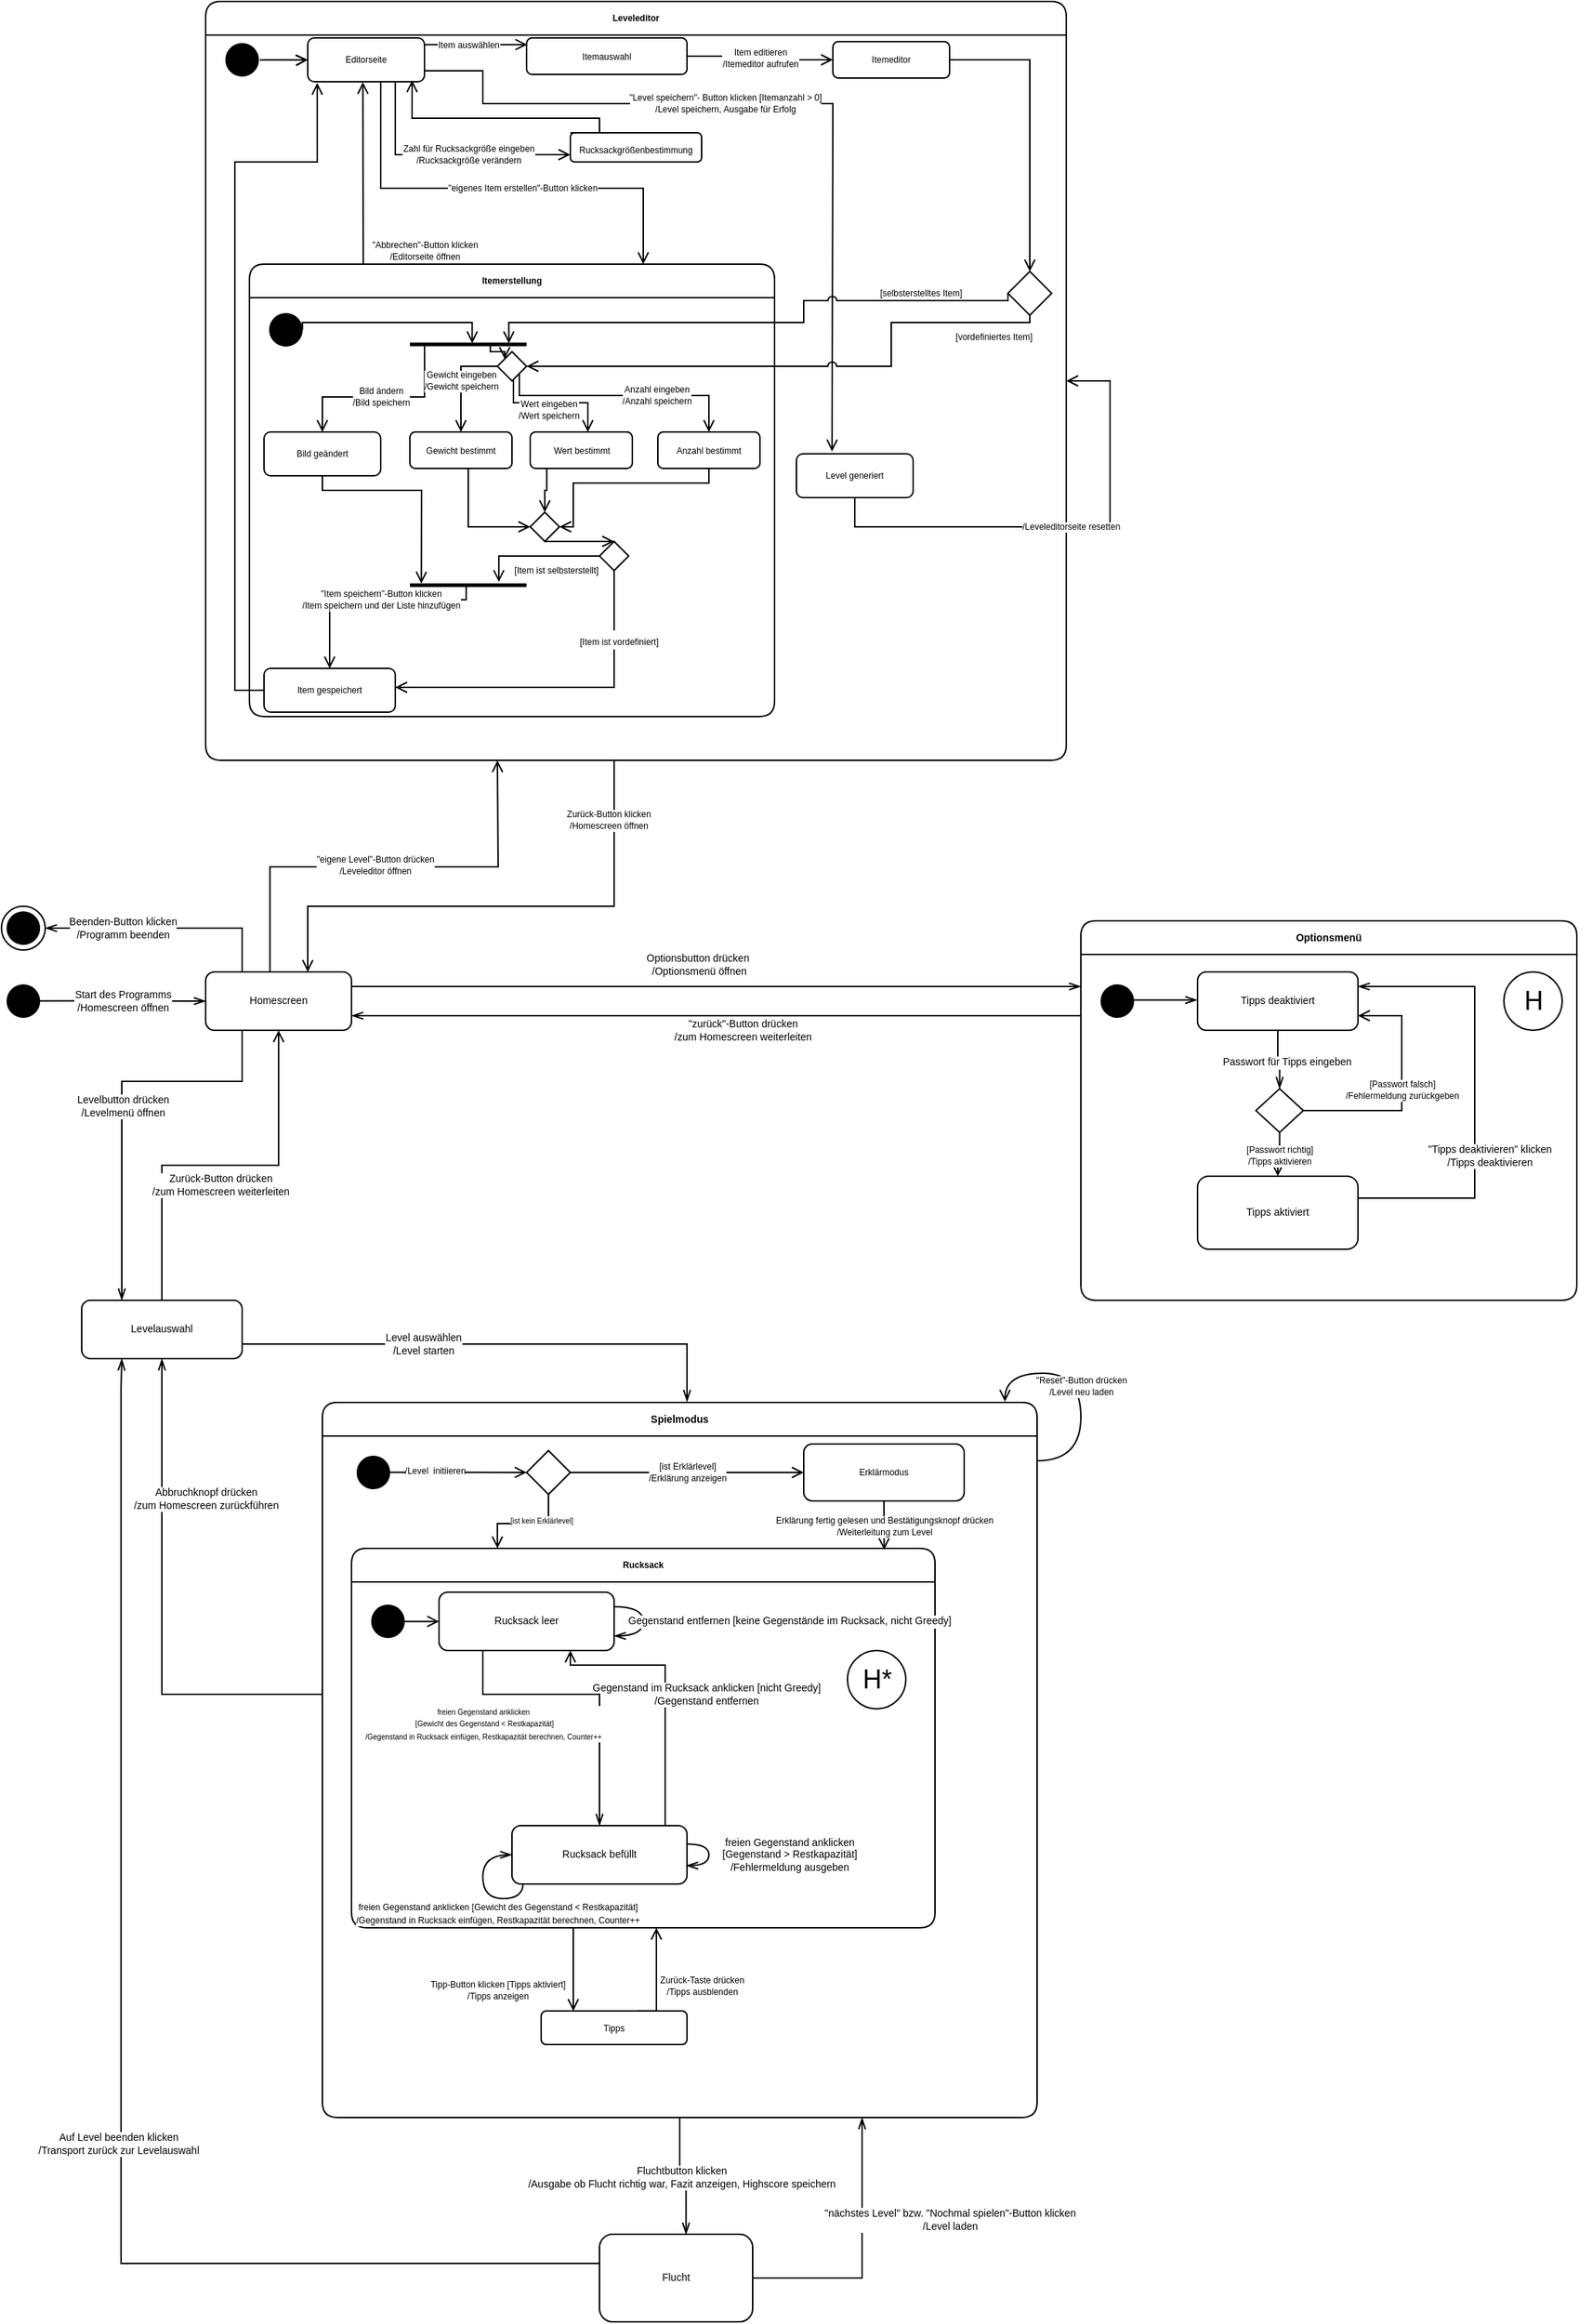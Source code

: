 <mxfile version="20.8.10" type="github">
  <diagram name="Page-1" id="58cdce13-f638-feb5-8d6f-7d28b1aa9fa0">
    <mxGraphModel dx="608" dy="2102" grid="1" gridSize="10" guides="1" tooltips="1" connect="1" arrows="1" fold="1" page="1" pageScale="1" pageWidth="1169" pageHeight="827" background="none" math="0" shadow="0">
      <root>
        <mxCell id="0" />
        <mxCell id="1" parent="0" />
        <mxCell id="Y8kZHkkbkPLD9dmNPPJZ-6" value="Start des Programms&lt;br style=&quot;font-size: 7px;&quot;&gt;/Homescreen öffnen" style="edgeStyle=orthogonalEdgeStyle;rounded=0;orthogonalLoop=1;jettySize=auto;html=1;endArrow=openThin;endFill=0;fontSize=7;exitX=0.869;exitY=0.494;exitDx=0;exitDy=0;exitPerimeter=0;" parent="1" source="Y8kZHkkbkPLD9dmNPPJZ-82" target="Y8kZHkkbkPLD9dmNPPJZ-8" edge="1">
          <mxGeometry relative="1" as="geometry">
            <mxPoint x="-10" y="-220" as="sourcePoint" />
            <mxPoint x="165.0" y="50" as="targetPoint" />
          </mxGeometry>
        </mxCell>
        <mxCell id="Y8kZHkkbkPLD9dmNPPJZ-15" value="Optionsbutton drücken&lt;br style=&quot;font-size: 7px;&quot;&gt;&amp;nbsp;/Optionsmenü öffnen" style="edgeStyle=orthogonalEdgeStyle;rounded=0;orthogonalLoop=1;jettySize=auto;html=1;endArrow=openThin;endFill=0;fontSize=7;exitX=1;exitY=0.25;exitDx=0;exitDy=0;" parent="1" source="Y8kZHkkbkPLD9dmNPPJZ-8" edge="1">
          <mxGeometry x="-0.053" y="15" relative="1" as="geometry">
            <mxPoint x="760" y="-225" as="targetPoint" />
            <Array as="points">
              <mxPoint x="450" y="-225" />
            </Array>
            <mxPoint as="offset" />
          </mxGeometry>
        </mxCell>
        <mxCell id="Y8kZHkkbkPLD9dmNPPJZ-22" value="Levelbutton drücken&lt;br style=&quot;font-size: 7px;&quot;&gt;/Levelmenü öffnen" style="edgeStyle=orthogonalEdgeStyle;rounded=0;orthogonalLoop=1;jettySize=auto;html=1;endArrow=openThin;endFill=0;fontSize=7;entryX=0.25;entryY=0;entryDx=0;entryDy=0;exitX=0.25;exitY=1;exitDx=0;exitDy=0;" parent="1" source="Y8kZHkkbkPLD9dmNPPJZ-8" target="Y8kZHkkbkPLD9dmNPPJZ-21" edge="1">
          <mxGeometry relative="1" as="geometry">
            <Array as="points">
              <mxPoint x="185" y="-160" />
              <mxPoint x="103" y="-160" />
            </Array>
          </mxGeometry>
        </mxCell>
        <mxCell id="Y8kZHkkbkPLD9dmNPPJZ-85" style="edgeStyle=orthogonalEdgeStyle;rounded=0;orthogonalLoop=1;jettySize=auto;html=1;entryX=1;entryY=0.5;entryDx=0;entryDy=0;fontSize=7;endArrow=openThin;endFill=0;exitX=0.25;exitY=0;exitDx=0;exitDy=0;" parent="1" source="Y8kZHkkbkPLD9dmNPPJZ-8" target="Y8kZHkkbkPLD9dmNPPJZ-84" edge="1">
          <mxGeometry relative="1" as="geometry">
            <Array as="points">
              <mxPoint x="185" y="-265" />
            </Array>
          </mxGeometry>
        </mxCell>
        <mxCell id="Y8kZHkkbkPLD9dmNPPJZ-86" value="Beenden-Button klicken&lt;br style=&quot;font-size: 7px;&quot;&gt;/Programm beenden" style="edgeLabel;html=1;align=center;verticalAlign=middle;resizable=0;points=[];fontSize=7;" parent="Y8kZHkkbkPLD9dmNPPJZ-85" vertex="1" connectable="0">
          <mxGeometry x="-0.388" y="1" relative="1" as="geometry">
            <mxPoint x="-62" y="-1" as="offset" />
          </mxGeometry>
        </mxCell>
        <mxCell id="iM5wBfxBL-h4ycN9MEfd-19" style="edgeStyle=orthogonalEdgeStyle;rounded=0;jumpStyle=arc;orthogonalLoop=1;jettySize=auto;html=1;fontSize=6;endArrow=open;endFill=0;exitX=0.441;exitY=-0.003;exitDx=0;exitDy=0;exitPerimeter=0;" parent="1" source="Y8kZHkkbkPLD9dmNPPJZ-8" edge="1">
          <mxGeometry relative="1" as="geometry">
            <mxPoint x="360" y="-380" as="targetPoint" />
          </mxGeometry>
        </mxCell>
        <mxCell id="iM5wBfxBL-h4ycN9MEfd-22" value="&quot;eigene Level&quot;-Button drücken&lt;br&gt;/Leveleditor öffnen" style="edgeLabel;html=1;align=center;verticalAlign=middle;resizable=0;points=[];fontSize=6;" parent="iM5wBfxBL-h4ycN9MEfd-19" vertex="1" connectable="0">
          <mxGeometry x="-0.043" y="1" relative="1" as="geometry">
            <mxPoint as="offset" />
          </mxGeometry>
        </mxCell>
        <mxCell id="Y8kZHkkbkPLD9dmNPPJZ-8" value="Homescreen" style="rounded=1;whiteSpace=wrap;html=1;fontSize=7;" parent="1" vertex="1">
          <mxGeometry x="160" y="-235" width="100" height="40" as="geometry" />
        </mxCell>
        <mxCell id="Y8kZHkkbkPLD9dmNPPJZ-68" style="edgeStyle=orthogonalEdgeStyle;rounded=0;orthogonalLoop=1;jettySize=auto;html=1;entryX=1;entryY=0.75;entryDx=0;entryDy=0;endArrow=openThin;endFill=0;fontSize=7;jumpStyle=arc;exitX=0;exitY=0.25;exitDx=0;exitDy=0;" parent="1" source="Y8kZHkkbkPLD9dmNPPJZ-14" target="Y8kZHkkbkPLD9dmNPPJZ-8" edge="1">
          <mxGeometry relative="1" as="geometry">
            <Array as="points">
              <mxPoint x="450" y="-205" />
            </Array>
          </mxGeometry>
        </mxCell>
        <mxCell id="Y8kZHkkbkPLD9dmNPPJZ-69" value="&quot;zurück&quot;-Button drücken&lt;br style=&quot;font-size: 7px;&quot;&gt;/zum Homescreen weiterleiten" style="edgeLabel;html=1;align=center;verticalAlign=middle;resizable=0;points=[];fontSize=7;" parent="Y8kZHkkbkPLD9dmNPPJZ-68" vertex="1" connectable="0">
          <mxGeometry x="-0.121" y="-2" relative="1" as="geometry">
            <mxPoint x="-12" y="12" as="offset" />
          </mxGeometry>
        </mxCell>
        <mxCell id="Y8kZHkkbkPLD9dmNPPJZ-14" value="Optionsmenü" style="swimlane;whiteSpace=wrap;html=1;rounded=1;fontSize=7;" parent="1" vertex="1">
          <mxGeometry x="760" y="-270" width="340" height="260" as="geometry">
            <mxRectangle x="500" y="30" width="90" height="23" as="alternateBounds" />
          </mxGeometry>
        </mxCell>
        <mxCell id="Y8kZHkkbkPLD9dmNPPJZ-20" value="Passwort für Tipps eingeben" style="edgeStyle=orthogonalEdgeStyle;rounded=0;orthogonalLoop=1;jettySize=auto;html=1;endArrow=openThin;endFill=0;fontSize=7;entryX=0.5;entryY=0;entryDx=0;entryDy=0;entryPerimeter=0;" parent="Y8kZHkkbkPLD9dmNPPJZ-14" source="Y8kZHkkbkPLD9dmNPPJZ-17" target="iM5wBfxBL-h4ycN9MEfd-50" edge="1">
          <mxGeometry x="0.118" y="5" relative="1" as="geometry">
            <mxPoint as="offset" />
            <mxPoint x="135" y="125" as="targetPoint" />
          </mxGeometry>
        </mxCell>
        <mxCell id="Y8kZHkkbkPLD9dmNPPJZ-17" value="Tipps deaktiviert" style="rounded=1;whiteSpace=wrap;html=1;fontSize=7;" parent="Y8kZHkkbkPLD9dmNPPJZ-14" vertex="1">
          <mxGeometry x="80" y="35" width="110" height="40" as="geometry" />
        </mxCell>
        <mxCell id="Y8kZHkkbkPLD9dmNPPJZ-66" style="edgeStyle=orthogonalEdgeStyle;rounded=0;orthogonalLoop=1;jettySize=auto;html=1;entryX=1;entryY=0.25;entryDx=0;entryDy=0;endArrow=openThin;endFill=0;fontSize=7;exitX=1;exitY=0.5;exitDx=0;exitDy=0;jumpStyle=arc;" parent="Y8kZHkkbkPLD9dmNPPJZ-14" source="Y8kZHkkbkPLD9dmNPPJZ-19" target="Y8kZHkkbkPLD9dmNPPJZ-17" edge="1">
          <mxGeometry relative="1" as="geometry">
            <Array as="points">
              <mxPoint x="190" y="190" />
              <mxPoint x="270" y="190" />
              <mxPoint x="270" y="45" />
            </Array>
          </mxGeometry>
        </mxCell>
        <mxCell id="Y8kZHkkbkPLD9dmNPPJZ-67" value="&quot;Tipps deaktivieren&quot; klicken&lt;br style=&quot;font-size: 7px;&quot;&gt;/Tipps deaktivieren" style="edgeLabel;html=1;align=center;verticalAlign=middle;resizable=0;points=[];fontSize=7;" parent="Y8kZHkkbkPLD9dmNPPJZ-66" vertex="1" connectable="0">
          <mxGeometry x="0.139" relative="1" as="geometry">
            <mxPoint x="10" y="60" as="offset" />
          </mxGeometry>
        </mxCell>
        <mxCell id="Y8kZHkkbkPLD9dmNPPJZ-19" value="Tipps aktiviert" style="rounded=1;whiteSpace=wrap;html=1;fontSize=7;" parent="Y8kZHkkbkPLD9dmNPPJZ-14" vertex="1">
          <mxGeometry x="80" y="175" width="110" height="50" as="geometry" />
        </mxCell>
        <mxCell id="Y8kZHkkbkPLD9dmNPPJZ-89" value="" style="edgeStyle=orthogonalEdgeStyle;rounded=0;orthogonalLoop=1;jettySize=auto;html=1;fontSize=7;endArrow=openThin;endFill=0;exitX=0.874;exitY=0.475;exitDx=0;exitDy=0;exitPerimeter=0;entryX=-0.003;entryY=0.481;entryDx=0;entryDy=0;entryPerimeter=0;" parent="Y8kZHkkbkPLD9dmNPPJZ-14" source="Y8kZHkkbkPLD9dmNPPJZ-88" target="Y8kZHkkbkPLD9dmNPPJZ-17" edge="1">
          <mxGeometry relative="1" as="geometry">
            <mxPoint x="40" y="55" as="sourcePoint" />
            <Array as="points">
              <mxPoint x="60" y="54" />
            </Array>
          </mxGeometry>
        </mxCell>
        <mxCell id="Y8kZHkkbkPLD9dmNPPJZ-88" value="" style="ellipse;html=1;shape=startState;fillColor=#000000;strokeColor=#000000;rounded=1;fontSize=7;" parent="Y8kZHkkbkPLD9dmNPPJZ-14" vertex="1">
          <mxGeometry x="10" y="40" width="30" height="30" as="geometry" />
        </mxCell>
        <mxCell id="iM5wBfxBL-h4ycN9MEfd-24" value="H" style="shape=ellipse;html=1;fontSize=18;align=center;" parent="Y8kZHkkbkPLD9dmNPPJZ-14" vertex="1">
          <mxGeometry x="290" y="35" width="40" height="40" as="geometry" />
        </mxCell>
        <mxCell id="iM5wBfxBL-h4ycN9MEfd-52" value="[Passwort richtig]&lt;br&gt;/Tipps aktivieren" style="edgeStyle=orthogonalEdgeStyle;rounded=0;jumpStyle=arc;orthogonalLoop=1;jettySize=auto;html=1;entryX=0.5;entryY=0;entryDx=0;entryDy=0;strokeWidth=1;fontSize=6;startArrow=none;startFill=0;endArrow=open;endFill=0;" parent="Y8kZHkkbkPLD9dmNPPJZ-14" source="iM5wBfxBL-h4ycN9MEfd-50" target="Y8kZHkkbkPLD9dmNPPJZ-19" edge="1">
          <mxGeometry relative="1" as="geometry" />
        </mxCell>
        <mxCell id="iM5wBfxBL-h4ycN9MEfd-53" value="[Passwort falsch]&lt;br&gt;/Fehlermeldung zurückgeben" style="edgeStyle=orthogonalEdgeStyle;rounded=0;jumpStyle=arc;orthogonalLoop=1;jettySize=auto;html=1;entryX=1;entryY=0.75;entryDx=0;entryDy=0;strokeWidth=1;fontSize=6;startArrow=none;startFill=0;endArrow=open;endFill=0;exitX=1;exitY=0.5;exitDx=0;exitDy=0;exitPerimeter=0;" parent="Y8kZHkkbkPLD9dmNPPJZ-14" source="iM5wBfxBL-h4ycN9MEfd-50" target="Y8kZHkkbkPLD9dmNPPJZ-17" edge="1">
          <mxGeometry relative="1" as="geometry">
            <Array as="points">
              <mxPoint x="220" y="130" />
              <mxPoint x="220" y="65" />
            </Array>
          </mxGeometry>
        </mxCell>
        <mxCell id="iM5wBfxBL-h4ycN9MEfd-50" value="" style="strokeWidth=1;html=1;shape=mxgraph.flowchart.decision;whiteSpace=wrap;rounded=1;fontSize=6;" parent="Y8kZHkkbkPLD9dmNPPJZ-14" vertex="1">
          <mxGeometry x="120" y="115" width="32.5" height="30" as="geometry" />
        </mxCell>
        <mxCell id="Y8kZHkkbkPLD9dmNPPJZ-24" value="Level auswählen&lt;br style=&quot;font-size: 7px;&quot;&gt;/Level starten" style="edgeStyle=orthogonalEdgeStyle;rounded=0;orthogonalLoop=1;jettySize=auto;html=1;endArrow=openThin;endFill=0;entryX=0.511;entryY=-0.001;entryDx=0;entryDy=0;fontSize=7;entryPerimeter=0;" parent="1" source="Y8kZHkkbkPLD9dmNPPJZ-21" target="Y8kZHkkbkPLD9dmNPPJZ-25" edge="1">
          <mxGeometry x="-0.284" relative="1" as="geometry">
            <mxPoint x="130" y="230" as="targetPoint" />
            <Array as="points">
              <mxPoint x="490" y="20" />
              <mxPoint x="490" y="60" />
            </Array>
            <mxPoint as="offset" />
          </mxGeometry>
        </mxCell>
        <mxCell id="iM5wBfxBL-h4ycN9MEfd-1" style="edgeStyle=orthogonalEdgeStyle;rounded=0;orthogonalLoop=1;jettySize=auto;html=1;entryX=0.5;entryY=1;entryDx=0;entryDy=0;fontSize=7;endArrow=open;endFill=0;" parent="1" source="Y8kZHkkbkPLD9dmNPPJZ-21" target="Y8kZHkkbkPLD9dmNPPJZ-8" edge="1">
          <mxGeometry relative="1" as="geometry" />
        </mxCell>
        <mxCell id="iM5wBfxBL-h4ycN9MEfd-2" value="&lt;font style=&quot;font-size: 7px;&quot;&gt;Zurück-Button drücken&lt;br style=&quot;font-size: 7px;&quot;&gt;/zum Homescreen weiterleiten&lt;/font&gt;" style="edgeLabel;html=1;align=center;verticalAlign=middle;resizable=0;points=[];fontSize=7;" parent="iM5wBfxBL-h4ycN9MEfd-1" vertex="1" connectable="0">
          <mxGeometry x="-0.165" y="-1" relative="1" as="geometry">
            <mxPoint x="22" y="12" as="offset" />
          </mxGeometry>
        </mxCell>
        <mxCell id="Y8kZHkkbkPLD9dmNPPJZ-21" value="Levelauswahl" style="rounded=1;whiteSpace=wrap;html=1;fontSize=7;" parent="1" vertex="1">
          <mxGeometry x="75" y="-10" width="110" height="40" as="geometry" />
        </mxCell>
        <mxCell id="Y8kZHkkbkPLD9dmNPPJZ-41" style="edgeStyle=orthogonalEdgeStyle;rounded=0;orthogonalLoop=1;jettySize=auto;html=1;endArrow=openThin;endFill=0;fontSize=7;jumpStyle=arc;entryX=0.565;entryY=0.002;entryDx=0;entryDy=0;entryPerimeter=0;" parent="1" source="Y8kZHkkbkPLD9dmNPPJZ-25" target="Y8kZHkkbkPLD9dmNPPJZ-40" edge="1">
          <mxGeometry relative="1" as="geometry">
            <Array as="points" />
          </mxGeometry>
        </mxCell>
        <mxCell id="Y8kZHkkbkPLD9dmNPPJZ-42" value="Fluchtbutton klicken&lt;br style=&quot;font-size: 7px;&quot;&gt;/Ausgabe ob Flucht richtig war, Fazit anzeigen, Highscore speichern" style="edgeLabel;html=1;align=center;verticalAlign=middle;resizable=0;points=[];fontSize=7;" parent="Y8kZHkkbkPLD9dmNPPJZ-41" vertex="1" connectable="0">
          <mxGeometry x="-0.046" y="-1" relative="1" as="geometry">
            <mxPoint as="offset" />
          </mxGeometry>
        </mxCell>
        <mxCell id="Y8kZHkkbkPLD9dmNPPJZ-70" style="edgeStyle=orthogonalEdgeStyle;rounded=0;orthogonalLoop=1;jettySize=auto;html=1;entryX=0.5;entryY=1;entryDx=0;entryDy=0;endArrow=openThin;endFill=0;fontSize=7;" parent="1" source="Y8kZHkkbkPLD9dmNPPJZ-25" target="Y8kZHkkbkPLD9dmNPPJZ-21" edge="1">
          <mxGeometry relative="1" as="geometry">
            <Array as="points">
              <mxPoint x="130" y="260" />
            </Array>
          </mxGeometry>
        </mxCell>
        <mxCell id="Y8kZHkkbkPLD9dmNPPJZ-71" value="Abbruchknopf drücken&lt;br style=&quot;font-size: 7px;&quot;&gt;/zum Homescreen zurückführen" style="edgeLabel;html=1;align=center;verticalAlign=middle;resizable=0;points=[];fontSize=7;" parent="Y8kZHkkbkPLD9dmNPPJZ-70" vertex="1" connectable="0">
          <mxGeometry x="0.465" relative="1" as="geometry">
            <mxPoint x="30" y="5" as="offset" />
          </mxGeometry>
        </mxCell>
        <mxCell id="Y8kZHkkbkPLD9dmNPPJZ-25" value="Spielmodus" style="swimlane;whiteSpace=wrap;html=1;rounded=1;fontSize=7;" parent="1" vertex="1">
          <mxGeometry x="240" y="60" width="490" height="490" as="geometry" />
        </mxCell>
        <mxCell id="iM5wBfxBL-h4ycN9MEfd-10" style="edgeStyle=orthogonalEdgeStyle;rounded=0;orthogonalLoop=1;jettySize=auto;html=1;fontSize=6;endArrow=open;endFill=0;entryX=0;entryY=0.5;entryDx=0;entryDy=0;exitX=0.883;exitY=0.496;exitDx=0;exitDy=0;exitPerimeter=0;entryPerimeter=0;" parent="Y8kZHkkbkPLD9dmNPPJZ-25" source="Y8kZHkkbkPLD9dmNPPJZ-90" target="iM5wBfxBL-h4ycN9MEfd-54" edge="1">
          <mxGeometry relative="1" as="geometry">
            <mxPoint x="140" y="48" as="targetPoint" />
            <Array as="points" />
          </mxGeometry>
        </mxCell>
        <mxCell id="iM5wBfxBL-h4ycN9MEfd-11" value="/Level&amp;nbsp; initiieren" style="edgeLabel;html=1;align=center;verticalAlign=middle;resizable=0;points=[];fontSize=6;" parent="iM5wBfxBL-h4ycN9MEfd-10" vertex="1" connectable="0">
          <mxGeometry x="-0.356" y="1" relative="1" as="geometry">
            <mxPoint as="offset" />
          </mxGeometry>
        </mxCell>
        <mxCell id="Y8kZHkkbkPLD9dmNPPJZ-90" value="" style="ellipse;html=1;shape=startState;fillColor=#000000;strokeColor=#000000;rounded=1;fontSize=7;" parent="Y8kZHkkbkPLD9dmNPPJZ-25" vertex="1">
          <mxGeometry x="20" y="33" width="30" height="30" as="geometry" />
        </mxCell>
        <mxCell id="iM5wBfxBL-h4ycN9MEfd-6" value="Rucksack" style="swimlane;fontSize=6;rounded=1;swimlaneLine=1;" parent="Y8kZHkkbkPLD9dmNPPJZ-25" vertex="1">
          <mxGeometry x="20" y="100" width="400" height="260" as="geometry" />
        </mxCell>
        <mxCell id="Y8kZHkkbkPLD9dmNPPJZ-29" value="Rucksack leer" style="rounded=1;whiteSpace=wrap;html=1;fontSize=7;" parent="iM5wBfxBL-h4ycN9MEfd-6" vertex="1">
          <mxGeometry x="60" y="30" width="120" height="40" as="geometry" />
        </mxCell>
        <mxCell id="Y8kZHkkbkPLD9dmNPPJZ-95" style="edgeStyle=orthogonalEdgeStyle;sketch=0;jumpStyle=arc;orthogonalLoop=1;jettySize=auto;html=1;fontSize=7;endArrow=open;endFill=0;rounded=0;entryX=0.75;entryY=1;entryDx=0;entryDy=0;" parent="iM5wBfxBL-h4ycN9MEfd-6" source="Y8kZHkkbkPLD9dmNPPJZ-30" target="Y8kZHkkbkPLD9dmNPPJZ-29" edge="1">
          <mxGeometry relative="1" as="geometry">
            <mxPoint x="285" y="70" as="targetPoint" />
            <Array as="points">
              <mxPoint x="215" y="80" />
              <mxPoint x="150" y="80" />
            </Array>
          </mxGeometry>
        </mxCell>
        <mxCell id="Y8kZHkkbkPLD9dmNPPJZ-96" value="Gegenstand im Rucksack anklicken [nicht Greedy]&lt;br style=&quot;font-size: 7px;&quot;&gt;/Gegenstand entfernen" style="edgeLabel;html=1;align=center;verticalAlign=middle;resizable=0;points=[];fontSize=7;" parent="Y8kZHkkbkPLD9dmNPPJZ-95" vertex="1" connectable="0">
          <mxGeometry x="0.318" relative="1" as="geometry">
            <mxPoint x="40" y="20" as="offset" />
          </mxGeometry>
        </mxCell>
        <mxCell id="Y8kZHkkbkPLD9dmNPPJZ-30" value="Rucksack befüllt" style="rounded=1;whiteSpace=wrap;html=1;fontSize=7;" parent="iM5wBfxBL-h4ycN9MEfd-6" vertex="1">
          <mxGeometry x="110" y="190" width="120" height="40" as="geometry" />
        </mxCell>
        <mxCell id="Y8kZHkkbkPLD9dmNPPJZ-58" value="Gegenstand entfernen [keine Gegenstände im Rucksack, nicht Greedy]" style="edgeStyle=orthogonalEdgeStyle;orthogonalLoop=1;jettySize=auto;html=1;endArrow=openThin;endFill=0;fontSize=7;curved=1;" parent="iM5wBfxBL-h4ycN9MEfd-6" source="Y8kZHkkbkPLD9dmNPPJZ-29" target="Y8kZHkkbkPLD9dmNPPJZ-29" edge="1">
          <mxGeometry y="100" relative="1" as="geometry">
            <mxPoint as="offset" />
          </mxGeometry>
        </mxCell>
        <mxCell id="Y8kZHkkbkPLD9dmNPPJZ-31" value="&lt;font style=&quot;font-size: 5px;&quot;&gt;freien Gegenstand anklicken&lt;br style=&quot;&quot;&gt;&amp;nbsp;[Gewicht des Gegenstand &amp;lt; Restkapazität]&lt;br style=&quot;&quot;&gt;/Gegenstand in Rucksack einfügen, Restkapazität berechnen, Counter++&lt;/font&gt;" style="edgeStyle=orthogonalEdgeStyle;rounded=0;orthogonalLoop=1;jettySize=auto;html=1;endArrow=openThin;endFill=0;fontSize=7;exitX=0.25;exitY=1;exitDx=0;exitDy=0;" parent="iM5wBfxBL-h4ycN9MEfd-6" source="Y8kZHkkbkPLD9dmNPPJZ-29" target="Y8kZHkkbkPLD9dmNPPJZ-30" edge="1">
          <mxGeometry x="-0.7" y="-20" relative="1" as="geometry">
            <Array as="points">
              <mxPoint x="90" y="100" />
              <mxPoint x="170" y="100" />
            </Array>
            <mxPoint as="offset" />
          </mxGeometry>
        </mxCell>
        <mxCell id="Y8kZHkkbkPLD9dmNPPJZ-80" value="&lt;font style=&quot;font-size: 6px;&quot;&gt;&lt;span style=&quot;caret-color: rgb(0, 0, 0); color: rgb(0, 0, 0); font-family: Helvetica; font-style: normal; font-variant-caps: normal; font-weight: 400; letter-spacing: normal; text-align: center; text-indent: 0px; text-transform: none; word-spacing: 0px; -webkit-text-stroke-width: 0px; background-color: rgb(255, 255, 255); text-decoration: none; float: none; display: inline !important;&quot;&gt;freien Gegenstand anklicken [Gewicht des Gegenstand &amp;lt; Restkapazität]&lt;/span&gt;&lt;br style=&quot;caret-color: rgb(0, 0, 0); color: rgb(0, 0, 0); font-family: Helvetica; font-style: normal; font-variant-caps: normal; font-weight: 400; letter-spacing: normal; text-align: center; text-indent: 0px; text-transform: none; word-spacing: 0px; -webkit-text-stroke-width: 0px; background-color: rgb(255, 255, 255); text-decoration: none;&quot;&gt;&lt;span style=&quot;caret-color: rgb(0, 0, 0); color: rgb(0, 0, 0); font-family: Helvetica; font-style: normal; font-variant-caps: normal; font-weight: 400; letter-spacing: normal; text-align: center; text-indent: 0px; text-transform: none; word-spacing: 0px; -webkit-text-stroke-width: 0px; background-color: rgb(255, 255, 255); text-decoration: none; float: none; display: inline !important;&quot;&gt;/Gegenstand in Rucksack einfügen, Restkapazität berechnen, Counter++&lt;/span&gt;&lt;/font&gt;" style="edgeStyle=orthogonalEdgeStyle;orthogonalLoop=1;jettySize=auto;html=1;entryX=0;entryY=0.5;entryDx=0;entryDy=0;fontSize=7;endArrow=openThin;endFill=0;curved=1;exitX=0.063;exitY=0.992;exitDx=0;exitDy=0;exitPerimeter=0;" parent="iM5wBfxBL-h4ycN9MEfd-6" source="Y8kZHkkbkPLD9dmNPPJZ-30" target="Y8kZHkkbkPLD9dmNPPJZ-30" edge="1">
          <mxGeometry x="-0.365" y="10" relative="1" as="geometry">
            <Array as="points">
              <mxPoint x="118" y="240" />
              <mxPoint x="90" y="240" />
              <mxPoint x="90" y="210" />
            </Array>
            <mxPoint as="offset" />
          </mxGeometry>
        </mxCell>
        <mxCell id="Y8kZHkkbkPLD9dmNPPJZ-73" style="edgeStyle=orthogonalEdgeStyle;orthogonalLoop=1;jettySize=auto;html=1;endArrow=openThin;endFill=0;fontSize=7;entryX=0.996;entryY=0.618;entryDx=0;entryDy=0;entryPerimeter=0;curved=1;" parent="iM5wBfxBL-h4ycN9MEfd-6" edge="1">
          <mxGeometry relative="1" as="geometry">
            <mxPoint x="230" y="202.64" as="sourcePoint" />
            <mxPoint x="229.52" y="217.36" as="targetPoint" />
            <Array as="points">
              <mxPoint x="245" y="202.64" />
              <mxPoint x="245" y="217.64" />
            </Array>
          </mxGeometry>
        </mxCell>
        <mxCell id="Y8kZHkkbkPLD9dmNPPJZ-74" value="freien Gegenstand anklicken &lt;br&gt;[Gegenstand &amp;gt; Restkapazität]&lt;br style=&quot;font-size: 7px;&quot;&gt;/Fehlermeldung ausgeben" style="edgeLabel;html=1;align=center;verticalAlign=middle;resizable=0;points=[];fontSize=7;" parent="Y8kZHkkbkPLD9dmNPPJZ-73" vertex="1" connectable="0">
          <mxGeometry x="-0.165" y="3" relative="1" as="geometry">
            <mxPoint x="52" y="3" as="offset" />
          </mxGeometry>
        </mxCell>
        <mxCell id="iM5wBfxBL-h4ycN9MEfd-9" style="edgeStyle=orthogonalEdgeStyle;rounded=0;orthogonalLoop=1;jettySize=auto;html=1;fontSize=6;endArrow=open;endFill=0;exitX=0.86;exitY=0.504;exitDx=0;exitDy=0;exitPerimeter=0;" parent="iM5wBfxBL-h4ycN9MEfd-6" source="iM5wBfxBL-h4ycN9MEfd-8" target="Y8kZHkkbkPLD9dmNPPJZ-29" edge="1">
          <mxGeometry relative="1" as="geometry" />
        </mxCell>
        <mxCell id="iM5wBfxBL-h4ycN9MEfd-8" value="" style="ellipse;html=1;shape=startState;fillColor=#000000;strokeColor=#000000;rounded=1;fontSize=7;" parent="iM5wBfxBL-h4ycN9MEfd-6" vertex="1">
          <mxGeometry x="10" y="35" width="30" height="30" as="geometry" />
        </mxCell>
        <mxCell id="iM5wBfxBL-h4ycN9MEfd-49" value="H*" style="shape=ellipse;html=1;fontSize=18;align=center;rounded=1;" parent="iM5wBfxBL-h4ycN9MEfd-6" vertex="1">
          <mxGeometry x="340" y="70" width="40" height="40" as="geometry" />
        </mxCell>
        <mxCell id="iM5wBfxBL-h4ycN9MEfd-12" value="Tipps" style="rounded=1;whiteSpace=wrap;html=1;fontSize=6;" parent="Y8kZHkkbkPLD9dmNPPJZ-25" vertex="1">
          <mxGeometry x="150" y="417" width="100" height="23" as="geometry" />
        </mxCell>
        <mxCell id="iM5wBfxBL-h4ycN9MEfd-13" style="edgeStyle=orthogonalEdgeStyle;rounded=0;jumpStyle=arc;orthogonalLoop=1;jettySize=auto;html=1;fontSize=6;endArrow=open;endFill=0;" parent="Y8kZHkkbkPLD9dmNPPJZ-25" edge="1">
          <mxGeometry relative="1" as="geometry">
            <mxPoint x="170" y="360" as="sourcePoint" />
            <Array as="points">
              <mxPoint x="172" y="360" />
              <mxPoint x="172" y="380" />
              <mxPoint x="172" y="380" />
            </Array>
            <mxPoint x="172" y="417" as="targetPoint" />
          </mxGeometry>
        </mxCell>
        <mxCell id="iM5wBfxBL-h4ycN9MEfd-14" value="Tipp-Button klicken [Tipps aktiviert]&lt;br&gt;/Tipps anzeigen" style="edgeLabel;html=1;align=center;verticalAlign=middle;resizable=0;points=[];fontSize=6;" parent="iM5wBfxBL-h4ycN9MEfd-13" vertex="1" connectable="0">
          <mxGeometry x="0.448" y="1" relative="1" as="geometry">
            <mxPoint x="-53" y="2" as="offset" />
          </mxGeometry>
        </mxCell>
        <mxCell id="iM5wBfxBL-h4ycN9MEfd-38" value="[ist kein Erklärlevel]" style="edgeStyle=orthogonalEdgeStyle;rounded=0;jumpStyle=arc;orthogonalLoop=1;jettySize=auto;html=1;strokeWidth=1;fontSize=5;startArrow=none;startFill=0;endArrow=open;endFill=0;exitX=0.5;exitY=1;exitDx=0;exitDy=0;exitPerimeter=0;entryX=0.25;entryY=0;entryDx=0;entryDy=0;" parent="Y8kZHkkbkPLD9dmNPPJZ-25" source="iM5wBfxBL-h4ycN9MEfd-54" target="iM5wBfxBL-h4ycN9MEfd-6" edge="1">
          <mxGeometry x="-0.305" y="-3" relative="1" as="geometry">
            <mxPoint x="185" y="65" as="sourcePoint" />
            <mxPoint as="offset" />
          </mxGeometry>
        </mxCell>
        <mxCell id="iM5wBfxBL-h4ycN9MEfd-40" value="[ist Erklärlevel]&lt;br&gt;/Erklärung anzeigen" style="edgeStyle=orthogonalEdgeStyle;rounded=0;jumpStyle=arc;orthogonalLoop=1;jettySize=auto;html=1;strokeWidth=1;fontSize=6;startArrow=none;startFill=0;endArrow=open;endFill=0;exitX=1;exitY=0.5;exitDx=0;exitDy=0;exitPerimeter=0;" parent="Y8kZHkkbkPLD9dmNPPJZ-25" source="iM5wBfxBL-h4ycN9MEfd-54" target="iM5wBfxBL-h4ycN9MEfd-39" edge="1">
          <mxGeometry relative="1" as="geometry">
            <mxPoint x="230" y="48" as="sourcePoint" />
          </mxGeometry>
        </mxCell>
        <mxCell id="iM5wBfxBL-h4ycN9MEfd-41" value="Erklärung fertig gelesen und Bestätigungsknopf drücken&lt;br&gt;/Weiterleitung zum Level" style="edgeStyle=orthogonalEdgeStyle;rounded=0;jumpStyle=arc;orthogonalLoop=1;jettySize=auto;html=1;entryX=0.913;entryY=0.004;entryDx=0;entryDy=0;entryPerimeter=0;strokeWidth=1;fontSize=6;startArrow=none;startFill=0;endArrow=open;endFill=0;" parent="Y8kZHkkbkPLD9dmNPPJZ-25" source="iM5wBfxBL-h4ycN9MEfd-39" target="iM5wBfxBL-h4ycN9MEfd-6" edge="1">
          <mxGeometry relative="1" as="geometry" />
        </mxCell>
        <mxCell id="iM5wBfxBL-h4ycN9MEfd-39" value="Erklärmodus" style="rounded=1;whiteSpace=wrap;html=1;fontSize=6;" parent="Y8kZHkkbkPLD9dmNPPJZ-25" vertex="1">
          <mxGeometry x="330" y="28.5" width="110" height="39" as="geometry" />
        </mxCell>
        <mxCell id="iM5wBfxBL-h4ycN9MEfd-54" value="" style="strokeWidth=1;html=1;shape=mxgraph.flowchart.decision;whiteSpace=wrap;rounded=1;fontSize=6;" parent="Y8kZHkkbkPLD9dmNPPJZ-25" vertex="1">
          <mxGeometry x="140" y="33" width="30" height="30" as="geometry" />
        </mxCell>
        <mxCell id="Y8kZHkkbkPLD9dmNPPJZ-47" style="edgeStyle=orthogonalEdgeStyle;rounded=0;orthogonalLoop=1;jettySize=auto;html=1;entryX=0.25;entryY=1;entryDx=0;entryDy=0;endArrow=openThin;endFill=0;fontSize=7;" parent="1" source="Y8kZHkkbkPLD9dmNPPJZ-40" target="Y8kZHkkbkPLD9dmNPPJZ-21" edge="1">
          <mxGeometry relative="1" as="geometry">
            <Array as="points">
              <mxPoint x="102" y="650" />
              <mxPoint x="102" y="50" />
            </Array>
          </mxGeometry>
        </mxCell>
        <mxCell id="Y8kZHkkbkPLD9dmNPPJZ-48" value="Auf Level beenden klicken&lt;br style=&quot;font-size: 7px;&quot;&gt;/Transport zurück zur Levelauswahl" style="edgeLabel;html=1;align=center;verticalAlign=middle;resizable=0;points=[];fontSize=7;" parent="Y8kZHkkbkPLD9dmNPPJZ-47" vertex="1" connectable="0">
          <mxGeometry x="-0.136" y="2" relative="1" as="geometry">
            <mxPoint as="offset" />
          </mxGeometry>
        </mxCell>
        <mxCell id="Y8kZHkkbkPLD9dmNPPJZ-52" style="edgeStyle=orthogonalEdgeStyle;rounded=0;orthogonalLoop=1;jettySize=auto;html=1;endArrow=openThin;endFill=0;fontSize=7;exitX=1;exitY=0.5;exitDx=0;exitDy=0;" parent="1" source="Y8kZHkkbkPLD9dmNPPJZ-40" edge="1">
          <mxGeometry relative="1" as="geometry">
            <mxPoint x="610" y="550" as="targetPoint" />
            <Array as="points">
              <mxPoint x="610" y="660" />
              <mxPoint x="610" y="550" />
            </Array>
          </mxGeometry>
        </mxCell>
        <mxCell id="Y8kZHkkbkPLD9dmNPPJZ-53" value="&quot;nächstes Level&quot; bzw. &quot;Nochmal spielen&quot;-Button klicken&lt;br style=&quot;font-size: 7px;&quot;&gt;/Level laden" style="edgeLabel;html=1;align=center;verticalAlign=middle;resizable=0;points=[];fontSize=7;" parent="Y8kZHkkbkPLD9dmNPPJZ-52" vertex="1" connectable="0">
          <mxGeometry x="-0.406" y="-4" relative="1" as="geometry">
            <mxPoint x="80" y="-44" as="offset" />
          </mxGeometry>
        </mxCell>
        <mxCell id="Y8kZHkkbkPLD9dmNPPJZ-40" value="Flucht" style="rounded=1;whiteSpace=wrap;html=1;fontSize=7;" parent="1" vertex="1">
          <mxGeometry x="430" y="630" width="105" height="60" as="geometry" />
        </mxCell>
        <mxCell id="Y8kZHkkbkPLD9dmNPPJZ-82" value="" style="ellipse;html=1;shape=startState;fillColor=#000000;strokeColor=#000000;rounded=1;fontSize=7;" parent="1" vertex="1">
          <mxGeometry x="20" y="-230" width="30" height="30" as="geometry" />
        </mxCell>
        <mxCell id="Y8kZHkkbkPLD9dmNPPJZ-84" value="" style="ellipse;html=1;shape=endState;fillColor=#000000;strokeColor=#000000;rounded=1;fontSize=7;" parent="1" vertex="1">
          <mxGeometry x="20" y="-280" width="30" height="30" as="geometry" />
        </mxCell>
        <mxCell id="iM5wBfxBL-h4ycN9MEfd-15" style="edgeStyle=orthogonalEdgeStyle;rounded=0;jumpStyle=arc;orthogonalLoop=1;jettySize=auto;html=1;fontSize=6;endArrow=open;endFill=0;exitX=0.661;exitY=-0.008;exitDx=0;exitDy=0;exitPerimeter=0;" parent="1" source="iM5wBfxBL-h4ycN9MEfd-12" edge="1">
          <mxGeometry relative="1" as="geometry">
            <mxPoint x="469" y="420" as="targetPoint" />
            <Array as="points">
              <mxPoint x="469" y="440" />
              <mxPoint x="469" y="440" />
            </Array>
          </mxGeometry>
        </mxCell>
        <mxCell id="iM5wBfxBL-h4ycN9MEfd-16" value="Zurück-Taste drücken&lt;br&gt;/Tipps ausblenden" style="edgeLabel;html=1;align=center;verticalAlign=middle;resizable=0;points=[];fontSize=6;" parent="iM5wBfxBL-h4ycN9MEfd-15" vertex="1" connectable="0">
          <mxGeometry x="0.218" y="1" relative="1" as="geometry">
            <mxPoint x="32" y="13" as="offset" />
          </mxGeometry>
        </mxCell>
        <mxCell id="iM5wBfxBL-h4ycN9MEfd-18" value="Leveleditor" style="swimlane;rounded=1;fontSize=6;" parent="1" vertex="1">
          <mxGeometry x="160" y="-900" width="590" height="520" as="geometry">
            <mxRectangle x="220" y="-800" width="70" height="23" as="alternateBounds" />
          </mxGeometry>
        </mxCell>
        <mxCell id="iM5wBfxBL-h4ycN9MEfd-46" style="edgeStyle=orthogonalEdgeStyle;rounded=0;jumpStyle=arc;orthogonalLoop=1;jettySize=auto;html=1;strokeWidth=1;fontSize=6;startArrow=none;startFill=0;endArrow=open;endFill=0;" parent="iM5wBfxBL-h4ycN9MEfd-18" target="iM5wBfxBL-h4ycN9MEfd-45" edge="1">
          <mxGeometry relative="1" as="geometry">
            <mxPoint x="40" y="40" as="sourcePoint" />
          </mxGeometry>
        </mxCell>
        <mxCell id="iM5wBfxBL-h4ycN9MEfd-98" value="" style="edgeStyle=orthogonalEdgeStyle;rounded=0;jumpStyle=arc;orthogonalLoop=1;jettySize=auto;html=1;strokeWidth=1;fontSize=6;startArrow=none;startFill=0;endArrow=open;endFill=0;exitX=0.901;exitY=0.505;exitDx=0;exitDy=0;exitPerimeter=0;" parent="iM5wBfxBL-h4ycN9MEfd-18" source="iM5wBfxBL-h4ycN9MEfd-43" target="iM5wBfxBL-h4ycN9MEfd-45" edge="1">
          <mxGeometry relative="1" as="geometry" />
        </mxCell>
        <mxCell id="iM5wBfxBL-h4ycN9MEfd-43" value="" style="ellipse;html=1;shape=startState;fillColor=#000000;strokeColor=#000000;rounded=1;fontSize=7;" parent="iM5wBfxBL-h4ycN9MEfd-18" vertex="1">
          <mxGeometry x="10" y="25" width="30" height="30" as="geometry" />
        </mxCell>
        <mxCell id="iM5wBfxBL-h4ycN9MEfd-59" value="&quot;eigenes Item erstellen&quot;-Button klicken" style="edgeStyle=orthogonalEdgeStyle;rounded=0;jumpStyle=arc;orthogonalLoop=1;jettySize=auto;html=1;entryX=0.75;entryY=0;entryDx=0;entryDy=0;strokeWidth=1;fontSize=6;startArrow=none;startFill=0;endArrow=open;endFill=0;exitX=0.75;exitY=1;exitDx=0;exitDy=0;" parent="iM5wBfxBL-h4ycN9MEfd-18" source="iM5wBfxBL-h4ycN9MEfd-45" target="iM5wBfxBL-h4ycN9MEfd-64" edge="1">
          <mxGeometry x="0.139" relative="1" as="geometry">
            <mxPoint x="110" y="130" as="targetPoint" />
            <mxPoint as="offset" />
            <Array as="points">
              <mxPoint x="120" y="55" />
              <mxPoint x="120" y="128" />
              <mxPoint x="300" y="128" />
            </Array>
          </mxGeometry>
        </mxCell>
        <mxCell id="iM5wBfxBL-h4ycN9MEfd-83" value="Item auswählen" style="edgeStyle=orthogonalEdgeStyle;rounded=0;jumpStyle=arc;orthogonalLoop=1;jettySize=auto;html=1;entryX=0.004;entryY=0.183;entryDx=0;entryDy=0;strokeWidth=1;fontSize=6;startArrow=none;startFill=0;endArrow=open;endFill=0;entryPerimeter=0;" parent="iM5wBfxBL-h4ycN9MEfd-18" source="iM5wBfxBL-h4ycN9MEfd-45" target="iM5wBfxBL-h4ycN9MEfd-61" edge="1">
          <mxGeometry x="-0.148" relative="1" as="geometry">
            <Array as="points">
              <mxPoint x="185" y="30" />
            </Array>
            <mxPoint as="offset" />
          </mxGeometry>
        </mxCell>
        <mxCell id="iM5wBfxBL-h4ycN9MEfd-100" value="&quot;Level speichern&quot;- Button klicken [Itemanzahl &amp;gt; 0]&lt;br&gt;/Level speichern, Ausgabe für Erfolg" style="edgeStyle=orthogonalEdgeStyle;rounded=0;jumpStyle=arc;orthogonalLoop=1;jettySize=auto;html=1;strokeWidth=1;fontSize=6;startArrow=none;startFill=0;endArrow=open;endFill=0;exitX=1;exitY=0.75;exitDx=0;exitDy=0;entryX=0.305;entryY=-0.055;entryDx=0;entryDy=0;entryPerimeter=0;" parent="iM5wBfxBL-h4ycN9MEfd-18" source="iM5wBfxBL-h4ycN9MEfd-45" target="iM5wBfxBL-h4ycN9MEfd-48" edge="1">
          <mxGeometry x="-0.157" relative="1" as="geometry">
            <mxPoint x="430" y="210" as="targetPoint" />
            <Array as="points">
              <mxPoint x="190" y="47" />
              <mxPoint x="190" y="70" />
              <mxPoint x="430" y="70" />
              <mxPoint x="430" y="210" />
              <mxPoint x="429" y="210" />
            </Array>
            <mxPoint as="offset" />
          </mxGeometry>
        </mxCell>
        <mxCell id="GtZbbGRYXzcYxVhvn1fU-4" style="edgeStyle=orthogonalEdgeStyle;rounded=0;orthogonalLoop=1;jettySize=auto;html=1;entryX=0;entryY=0.75;entryDx=0;entryDy=0;fontSize=6;endArrow=open;endFill=0;exitX=0.75;exitY=1;exitDx=0;exitDy=0;" parent="iM5wBfxBL-h4ycN9MEfd-18" source="iM5wBfxBL-h4ycN9MEfd-45" target="GtZbbGRYXzcYxVhvn1fU-3" edge="1">
          <mxGeometry relative="1" as="geometry">
            <Array as="points">
              <mxPoint x="130" y="105" />
            </Array>
          </mxGeometry>
        </mxCell>
        <mxCell id="GtZbbGRYXzcYxVhvn1fU-5" value="Zahl für Rucksackgröße eingeben&lt;br&gt;/Rucksackgröße verändern" style="edgeLabel;html=1;align=center;verticalAlign=middle;resizable=0;points=[];fontSize=6;" parent="GtZbbGRYXzcYxVhvn1fU-4" vertex="1" connectable="0">
          <mxGeometry x="0.176" relative="1" as="geometry">
            <mxPoint as="offset" />
          </mxGeometry>
        </mxCell>
        <mxCell id="iM5wBfxBL-h4ycN9MEfd-45" value="Editorseite" style="rounded=1;whiteSpace=wrap;html=1;fontSize=6;" parent="iM5wBfxBL-h4ycN9MEfd-18" vertex="1">
          <mxGeometry x="70" y="25" width="80" height="30" as="geometry" />
        </mxCell>
        <mxCell id="iM5wBfxBL-h4ycN9MEfd-48" value="Level generiert" style="rounded=1;whiteSpace=wrap;html=1;fontSize=6;" parent="iM5wBfxBL-h4ycN9MEfd-18" vertex="1">
          <mxGeometry x="405" y="310" width="80" height="30" as="geometry" />
        </mxCell>
        <mxCell id="iM5wBfxBL-h4ycN9MEfd-85" value="Item editieren&lt;br&gt;/Itemeditor aufrufen" style="edgeStyle=orthogonalEdgeStyle;rounded=0;jumpStyle=arc;orthogonalLoop=1;jettySize=auto;html=1;entryX=0;entryY=0.5;entryDx=0;entryDy=0;strokeWidth=1;fontSize=6;startArrow=none;startFill=0;endArrow=open;endFill=0;" parent="iM5wBfxBL-h4ycN9MEfd-18" source="iM5wBfxBL-h4ycN9MEfd-61" target="iM5wBfxBL-h4ycN9MEfd-84" edge="1">
          <mxGeometry relative="1" as="geometry" />
        </mxCell>
        <mxCell id="iM5wBfxBL-h4ycN9MEfd-61" value="Itemauswahl" style="rounded=1;whiteSpace=wrap;html=1;strokeWidth=1;fontSize=6;" parent="iM5wBfxBL-h4ycN9MEfd-18" vertex="1">
          <mxGeometry x="220" y="25" width="110" height="25" as="geometry" />
        </mxCell>
        <mxCell id="iM5wBfxBL-h4ycN9MEfd-90" value="&quot;Abbrechen&quot;-Button klicken&lt;br&gt;/Editorseite öffnen" style="edgeStyle=orthogonalEdgeStyle;rounded=0;jumpStyle=arc;orthogonalLoop=1;jettySize=auto;html=1;entryX=0.472;entryY=1.007;entryDx=0;entryDy=0;strokeWidth=1;fontSize=6;startArrow=none;startFill=0;endArrow=open;endFill=0;exitX=0.25;exitY=0;exitDx=0;exitDy=0;entryPerimeter=0;" parent="iM5wBfxBL-h4ycN9MEfd-18" source="iM5wBfxBL-h4ycN9MEfd-64" target="iM5wBfxBL-h4ycN9MEfd-45" edge="1">
          <mxGeometry x="-0.684" y="-42" relative="1" as="geometry">
            <Array as="points">
              <mxPoint x="108" y="110" />
              <mxPoint x="108" y="110" />
            </Array>
            <mxPoint as="offset" />
          </mxGeometry>
        </mxCell>
        <mxCell id="iM5wBfxBL-h4ycN9MEfd-64" value="Itemerstellung" style="swimlane;rounded=1;strokeWidth=1;fontSize=6;" parent="iM5wBfxBL-h4ycN9MEfd-18" vertex="1">
          <mxGeometry x="30" y="180" width="360" height="310" as="geometry" />
        </mxCell>
        <mxCell id="iM5wBfxBL-h4ycN9MEfd-78" style="edgeStyle=orthogonalEdgeStyle;rounded=0;jumpStyle=arc;orthogonalLoop=1;jettySize=auto;html=1;entryX=0.05;entryY=0.902;entryDx=0;entryDy=0;entryPerimeter=0;strokeWidth=1;fontSize=6;startArrow=none;startFill=0;endArrow=open;endFill=0;" parent="iM5wBfxBL-h4ycN9MEfd-64" source="iM5wBfxBL-h4ycN9MEfd-63" target="iM5wBfxBL-h4ycN9MEfd-74" edge="1">
          <mxGeometry relative="1" as="geometry">
            <Array as="points">
              <mxPoint x="50" y="155" />
              <mxPoint x="118" y="155" />
              <mxPoint x="118" y="165" />
            </Array>
          </mxGeometry>
        </mxCell>
        <mxCell id="iM5wBfxBL-h4ycN9MEfd-63" value="Bild geändert" style="rounded=1;whiteSpace=wrap;html=1;strokeWidth=1;fontSize=6;" parent="iM5wBfxBL-h4ycN9MEfd-64" vertex="1">
          <mxGeometry x="10" y="115" width="80" height="30" as="geometry" />
        </mxCell>
        <mxCell id="iM5wBfxBL-h4ycN9MEfd-67" style="edgeStyle=orthogonalEdgeStyle;rounded=0;jumpStyle=arc;orthogonalLoop=1;jettySize=auto;html=1;entryX=0.191;entryY=0.466;entryDx=0;entryDy=0;entryPerimeter=0;strokeWidth=1;fontSize=6;startArrow=none;startFill=0;endArrow=open;endFill=0;exitX=0.877;exitY=0.498;exitDx=0;exitDy=0;exitPerimeter=0;" parent="iM5wBfxBL-h4ycN9MEfd-64" source="iM5wBfxBL-h4ycN9MEfd-65" target="iM5wBfxBL-h4ycN9MEfd-66" edge="1">
          <mxGeometry relative="1" as="geometry">
            <Array as="points">
              <mxPoint x="36" y="40" />
              <mxPoint x="153" y="40" />
            </Array>
          </mxGeometry>
        </mxCell>
        <mxCell id="iM5wBfxBL-h4ycN9MEfd-65" value="" style="ellipse;html=1;shape=startState;fillColor=#000000;strokeColor=#000000;rounded=1;fontSize=7;" parent="iM5wBfxBL-h4ycN9MEfd-64" vertex="1">
          <mxGeometry x="10" y="30" width="30" height="30" as="geometry" />
        </mxCell>
        <mxCell id="iM5wBfxBL-h4ycN9MEfd-68" value="Bild ändern&lt;br&gt;/Bild speichern" style="edgeStyle=orthogonalEdgeStyle;rounded=0;jumpStyle=arc;orthogonalLoop=1;jettySize=auto;html=1;strokeWidth=1;fontSize=6;startArrow=none;startFill=0;endArrow=open;endFill=0;exitX=0.956;exitY=0.874;exitDx=0;exitDy=0;exitPerimeter=0;" parent="iM5wBfxBL-h4ycN9MEfd-64" source="iM5wBfxBL-h4ycN9MEfd-66" target="iM5wBfxBL-h4ycN9MEfd-63" edge="1">
          <mxGeometry relative="1" as="geometry">
            <mxPoint x="120" y="67" as="sourcePoint" />
            <Array as="points">
              <mxPoint x="120" y="91" />
              <mxPoint x="50" y="91" />
            </Array>
          </mxGeometry>
        </mxCell>
        <mxCell id="iM5wBfxBL-h4ycN9MEfd-71" value="Gewicht eingeben&lt;br&gt;/Gewicht speichern" style="edgeStyle=orthogonalEdgeStyle;rounded=0;jumpStyle=arc;orthogonalLoop=1;jettySize=auto;html=1;entryX=0.5;entryY=0;entryDx=0;entryDy=0;strokeWidth=1;fontSize=6;startArrow=none;startFill=0;endArrow=open;endFill=0;exitX=0;exitY=0.5;exitDx=0;exitDy=0;" parent="iM5wBfxBL-h4ycN9MEfd-64" target="iM5wBfxBL-h4ycN9MEfd-69" edge="1" source="0WxSvdHIYXs-hOeiicQz-1">
          <mxGeometry relative="1" as="geometry">
            <mxPoint x="150" y="75" as="sourcePoint" />
          </mxGeometry>
        </mxCell>
        <mxCell id="iM5wBfxBL-h4ycN9MEfd-72" style="edgeStyle=orthogonalEdgeStyle;rounded=0;jumpStyle=arc;orthogonalLoop=1;jettySize=auto;html=1;entryX=0.569;entryY=-0.001;entryDx=0;entryDy=0;strokeWidth=1;fontSize=6;startArrow=none;startFill=0;endArrow=open;endFill=0;entryPerimeter=0;" parent="iM5wBfxBL-h4ycN9MEfd-64" target="iM5wBfxBL-h4ycN9MEfd-70" edge="1">
          <mxGeometry relative="1" as="geometry">
            <mxPoint x="181" y="75" as="sourcePoint" />
            <Array as="points">
              <mxPoint x="181" y="95" />
              <mxPoint x="232" y="95" />
              <mxPoint x="232" y="115" />
            </Array>
          </mxGeometry>
        </mxCell>
        <mxCell id="iM5wBfxBL-h4ycN9MEfd-73" value="Wert eingeben&lt;br&gt;/Wert speichern" style="edgeLabel;html=1;align=center;verticalAlign=middle;resizable=0;points=[];fontSize=6;" parent="iM5wBfxBL-h4ycN9MEfd-72" vertex="1" connectable="0">
          <mxGeometry x="0.307" y="1" relative="1" as="geometry">
            <mxPoint x="-16" y="6" as="offset" />
          </mxGeometry>
        </mxCell>
        <mxCell id="iM5wBfxBL-h4ycN9MEfd-89" style="edgeStyle=orthogonalEdgeStyle;rounded=0;jumpStyle=arc;orthogonalLoop=1;jettySize=auto;html=1;entryX=0;entryY=0;entryDx=0;entryDy=0;strokeWidth=1;fontSize=6;startArrow=none;startFill=0;endArrow=open;endFill=0;exitX=0.593;exitY=0.223;exitDx=0;exitDy=0;exitPerimeter=0;" parent="iM5wBfxBL-h4ycN9MEfd-64" edge="1" target="0WxSvdHIYXs-hOeiicQz-1">
          <mxGeometry relative="1" as="geometry">
            <mxPoint x="165.16" y="55.232" as="sourcePoint" />
            <Array as="points">
              <mxPoint x="165" y="60" />
              <mxPoint x="175" y="60" />
            </Array>
            <mxPoint x="165.13" y="73.625" as="targetPoint" />
          </mxGeometry>
        </mxCell>
        <mxCell id="iM5wBfxBL-h4ycN9MEfd-66" value="" style="html=1;points=[];perimeter=orthogonalPerimeter;fillColor=#000000;strokeColor=none;rounded=1;strokeWidth=1;fontSize=6;rotation=90;" parent="iM5wBfxBL-h4ycN9MEfd-64" vertex="1">
          <mxGeometry x="148.75" y="15" width="2.5" height="80" as="geometry" />
        </mxCell>
        <mxCell id="iM5wBfxBL-h4ycN9MEfd-77" style="edgeStyle=orthogonalEdgeStyle;rounded=0;jumpStyle=arc;orthogonalLoop=1;jettySize=auto;html=1;strokeWidth=1;fontSize=6;startArrow=none;startFill=0;endArrow=open;endFill=0;entryX=0.5;entryY=0;entryDx=0;entryDy=0;exitX=0.162;exitY=0.954;exitDx=0;exitDy=0;exitPerimeter=0;" parent="iM5wBfxBL-h4ycN9MEfd-64" source="iM5wBfxBL-h4ycN9MEfd-70" target="0WxSvdHIYXs-hOeiicQz-2" edge="1">
          <mxGeometry relative="1" as="geometry">
            <mxPoint x="203.89" y="169.322" as="targetPoint" />
            <Array as="points">
              <mxPoint x="204" y="155" />
              <mxPoint x="203" y="155" />
            </Array>
          </mxGeometry>
        </mxCell>
        <mxCell id="iM5wBfxBL-h4ycN9MEfd-70" value="Wert bestimmt" style="rounded=1;whiteSpace=wrap;html=1;strokeWidth=1;fontSize=6;" parent="iM5wBfxBL-h4ycN9MEfd-64" vertex="1">
          <mxGeometry x="192.5" y="115" width="70" height="25" as="geometry" />
        </mxCell>
        <mxCell id="GtZbbGRYXzcYxVhvn1fU-11" style="edgeStyle=orthogonalEdgeStyle;rounded=0;orthogonalLoop=1;jettySize=auto;html=1;entryX=0;entryY=0.5;entryDx=0;entryDy=0;fontSize=6;endArrow=open;endFill=0;" parent="iM5wBfxBL-h4ycN9MEfd-64" source="iM5wBfxBL-h4ycN9MEfd-69" target="0WxSvdHIYXs-hOeiicQz-2" edge="1">
          <mxGeometry relative="1" as="geometry">
            <Array as="points">
              <mxPoint x="150" y="180" />
            </Array>
            <mxPoint x="170.13" y="168.385" as="targetPoint" />
          </mxGeometry>
        </mxCell>
        <mxCell id="iM5wBfxBL-h4ycN9MEfd-69" value="Gewicht bestimmt" style="rounded=1;whiteSpace=wrap;html=1;strokeWidth=1;fontSize=6;" parent="iM5wBfxBL-h4ycN9MEfd-64" vertex="1">
          <mxGeometry x="110" y="115" width="70" height="25" as="geometry" />
        </mxCell>
        <mxCell id="iM5wBfxBL-h4ycN9MEfd-80" value="&quot;Item speichern&quot;-Button klicken&lt;br&gt;/Item speichern und der Liste hinzufügen" style="edgeStyle=orthogonalEdgeStyle;rounded=0;jumpStyle=arc;orthogonalLoop=1;jettySize=auto;html=1;entryX=0.5;entryY=0;entryDx=0;entryDy=0;strokeWidth=1;fontSize=6;startArrow=none;startFill=0;endArrow=open;endFill=0;exitX=0.872;exitY=0.517;exitDx=0;exitDy=0;exitPerimeter=0;" parent="iM5wBfxBL-h4ycN9MEfd-64" source="iM5wBfxBL-h4ycN9MEfd-74" target="iM5wBfxBL-h4ycN9MEfd-79" edge="1">
          <mxGeometry x="-0.096" relative="1" as="geometry">
            <Array as="points">
              <mxPoint x="149" y="230" />
              <mxPoint x="55" y="230" />
            </Array>
            <mxPoint as="offset" />
          </mxGeometry>
        </mxCell>
        <mxCell id="iM5wBfxBL-h4ycN9MEfd-74" value="" style="html=1;points=[];perimeter=orthogonalPerimeter;fillColor=#000000;strokeColor=none;rounded=1;strokeWidth=1;fontSize=6;rotation=90;" parent="iM5wBfxBL-h4ycN9MEfd-64" vertex="1">
          <mxGeometry x="148.75" y="180" width="2.5" height="80" as="geometry" />
        </mxCell>
        <mxCell id="iM5wBfxBL-h4ycN9MEfd-79" value="Item gespeichert" style="rounded=1;whiteSpace=wrap;html=1;strokeWidth=1;fontSize=6;" parent="iM5wBfxBL-h4ycN9MEfd-64" vertex="1">
          <mxGeometry x="10" y="277" width="90" height="30" as="geometry" />
        </mxCell>
        <mxCell id="GtZbbGRYXzcYxVhvn1fU-14" style="edgeStyle=orthogonalEdgeStyle;rounded=0;orthogonalLoop=1;jettySize=auto;html=1;entryX=0.5;entryY=0;entryDx=0;entryDy=0;fontSize=6;endArrow=open;endFill=0;exitX=1;exitY=1;exitDx=0;exitDy=0;" parent="iM5wBfxBL-h4ycN9MEfd-64" source="0WxSvdHIYXs-hOeiicQz-1" target="GtZbbGRYXzcYxVhvn1fU-13" edge="1">
          <mxGeometry relative="1" as="geometry">
            <Array as="points">
              <mxPoint x="185" y="90" />
              <mxPoint x="315" y="90" />
            </Array>
            <mxPoint x="200.37" y="75.45" as="sourcePoint" />
          </mxGeometry>
        </mxCell>
        <mxCell id="GtZbbGRYXzcYxVhvn1fU-15" value="Anzahl eingeben&lt;br&gt;/Anzahl speichern" style="edgeLabel;html=1;align=center;verticalAlign=middle;resizable=0;points=[];fontSize=6;" parent="GtZbbGRYXzcYxVhvn1fU-14" vertex="1" connectable="0">
          <mxGeometry x="0.284" relative="1" as="geometry">
            <mxPoint as="offset" />
          </mxGeometry>
        </mxCell>
        <mxCell id="5TJ54GziDkm0EzyZvKfk-1" style="edgeStyle=orthogonalEdgeStyle;rounded=0;orthogonalLoop=1;jettySize=auto;html=1;exitX=0.5;exitY=1;exitDx=0;exitDy=0;endArrow=open;endFill=0;" parent="iM5wBfxBL-h4ycN9MEfd-64" source="GtZbbGRYXzcYxVhvn1fU-10" edge="1">
          <mxGeometry relative="1" as="geometry">
            <Array as="points">
              <mxPoint x="260" y="258" />
              <mxPoint x="250" y="258" />
              <mxPoint x="250" y="290" />
              <mxPoint x="100" y="290" />
            </Array>
            <mxPoint x="100" y="290" as="targetPoint" />
          </mxGeometry>
        </mxCell>
        <mxCell id="5TJ54GziDkm0EzyZvKfk-3" value="&lt;font style=&quot;font-size: 6px;&quot;&gt;[Item ist vordefiniert]&lt;/font&gt;" style="edgeLabel;html=1;align=center;verticalAlign=middle;resizable=0;points=[];" parent="5TJ54GziDkm0EzyZvKfk-1" vertex="1" connectable="0">
          <mxGeometry x="-0.48" y="-1" relative="1" as="geometry">
            <mxPoint as="offset" />
          </mxGeometry>
        </mxCell>
        <mxCell id="GtZbbGRYXzcYxVhvn1fU-12" style="edgeStyle=orthogonalEdgeStyle;rounded=0;orthogonalLoop=1;jettySize=auto;html=1;entryX=0.5;entryY=0;entryDx=0;entryDy=0;fontSize=6;endArrow=open;endFill=0;exitX=0.5;exitY=1;exitDx=0;exitDy=0;" parent="iM5wBfxBL-h4ycN9MEfd-64" source="0WxSvdHIYXs-hOeiicQz-2" target="GtZbbGRYXzcYxVhvn1fU-10" edge="1">
          <mxGeometry relative="1" as="geometry">
            <Array as="points">
              <mxPoint x="220" y="190" />
              <mxPoint x="220" y="190" />
            </Array>
            <mxPoint x="189.65" y="170.778" as="sourcePoint" />
          </mxGeometry>
        </mxCell>
        <mxCell id="iM5wBfxBL-h4ycN9MEfd-95" value="[Item ist selbsterstellt]" style="edgeStyle=orthogonalEdgeStyle;rounded=0;jumpStyle=arc;orthogonalLoop=1;jettySize=auto;html=1;strokeWidth=1;fontSize=6;startArrow=none;startFill=0;endArrow=open;endFill=0;exitX=0;exitY=0.5;exitDx=0;exitDy=0;entryX=-0.384;entryY=0.238;entryDx=0;entryDy=0;entryPerimeter=0;" parent="iM5wBfxBL-h4ycN9MEfd-64" source="GtZbbGRYXzcYxVhvn1fU-10" target="iM5wBfxBL-h4ycN9MEfd-74" edge="1">
          <mxGeometry x="-0.309" y="10" relative="1" as="geometry">
            <mxPoint x="171.196" y="180" as="sourcePoint" />
            <mxPoint x="171.19" y="200" as="targetPoint" />
            <Array as="points">
              <mxPoint x="171" y="200" />
            </Array>
            <mxPoint as="offset" />
          </mxGeometry>
        </mxCell>
        <mxCell id="GtZbbGRYXzcYxVhvn1fU-10" value="" style="rhombus;whiteSpace=wrap;html=1;fontSize=6;" parent="iM5wBfxBL-h4ycN9MEfd-64" vertex="1">
          <mxGeometry x="240" y="190" width="20" height="20" as="geometry" />
        </mxCell>
        <mxCell id="GtZbbGRYXzcYxVhvn1fU-16" style="edgeStyle=orthogonalEdgeStyle;rounded=0;orthogonalLoop=1;jettySize=auto;html=1;entryX=1;entryY=0.5;entryDx=0;entryDy=0;fontSize=6;endArrow=open;endFill=0;" parent="iM5wBfxBL-h4ycN9MEfd-64" source="GtZbbGRYXzcYxVhvn1fU-13" target="0WxSvdHIYXs-hOeiicQz-2" edge="1">
          <mxGeometry relative="1" as="geometry">
            <Array as="points">
              <mxPoint x="315" y="150" />
              <mxPoint x="222" y="150" />
              <mxPoint x="222" y="180" />
            </Array>
            <mxPoint x="222.37" y="167.575" as="targetPoint" />
          </mxGeometry>
        </mxCell>
        <mxCell id="GtZbbGRYXzcYxVhvn1fU-13" value="Anzahl bestimmt" style="rounded=1;whiteSpace=wrap;html=1;strokeWidth=1;fontSize=6;" parent="iM5wBfxBL-h4ycN9MEfd-64" vertex="1">
          <mxGeometry x="280" y="115" width="70" height="25" as="geometry" />
        </mxCell>
        <mxCell id="0WxSvdHIYXs-hOeiicQz-1" value="" style="rhombus;whiteSpace=wrap;html=1;fontSize=6;" vertex="1" parent="iM5wBfxBL-h4ycN9MEfd-64">
          <mxGeometry x="170" y="60" width="20" height="20" as="geometry" />
        </mxCell>
        <mxCell id="0WxSvdHIYXs-hOeiicQz-2" value="" style="rhombus;whiteSpace=wrap;html=1;fontSize=6;" vertex="1" parent="iM5wBfxBL-h4ycN9MEfd-64">
          <mxGeometry x="192.5" y="170" width="20" height="20" as="geometry" />
        </mxCell>
        <mxCell id="iM5wBfxBL-h4ycN9MEfd-82" style="edgeStyle=orthogonalEdgeStyle;rounded=0;jumpStyle=arc;orthogonalLoop=1;jettySize=auto;html=1;entryX=0.081;entryY=1.026;entryDx=0;entryDy=0;entryPerimeter=0;strokeWidth=1;fontSize=6;startArrow=none;startFill=0;endArrow=open;endFill=0;exitX=0;exitY=0.5;exitDx=0;exitDy=0;" parent="iM5wBfxBL-h4ycN9MEfd-18" source="iM5wBfxBL-h4ycN9MEfd-79" target="iM5wBfxBL-h4ycN9MEfd-45" edge="1">
          <mxGeometry relative="1" as="geometry">
            <Array as="points">
              <mxPoint x="20" y="472" />
              <mxPoint x="20" y="110" />
              <mxPoint x="76" y="110" />
            </Array>
          </mxGeometry>
        </mxCell>
        <mxCell id="iM5wBfxBL-h4ycN9MEfd-91" style="edgeStyle=orthogonalEdgeStyle;rounded=0;jumpStyle=arc;orthogonalLoop=1;jettySize=auto;html=1;entryX=0.5;entryY=0;entryDx=0;entryDy=0;entryPerimeter=0;strokeWidth=1;fontSize=6;startArrow=none;startFill=0;endArrow=open;endFill=0;" parent="iM5wBfxBL-h4ycN9MEfd-18" source="iM5wBfxBL-h4ycN9MEfd-84" target="iM5wBfxBL-h4ycN9MEfd-87" edge="1">
          <mxGeometry relative="1" as="geometry" />
        </mxCell>
        <mxCell id="iM5wBfxBL-h4ycN9MEfd-84" value="Itemeditor" style="rounded=1;whiteSpace=wrap;html=1;strokeWidth=1;fontSize=6;" parent="iM5wBfxBL-h4ycN9MEfd-18" vertex="1">
          <mxGeometry x="430" y="27.5" width="80" height="25" as="geometry" />
        </mxCell>
        <mxCell id="iM5wBfxBL-h4ycN9MEfd-87" value="" style="strokeWidth=1;html=1;shape=mxgraph.flowchart.decision;whiteSpace=wrap;rounded=1;fontSize=6;" parent="iM5wBfxBL-h4ycN9MEfd-18" vertex="1">
          <mxGeometry x="550" y="185" width="30" height="30" as="geometry" />
        </mxCell>
        <mxCell id="iM5wBfxBL-h4ycN9MEfd-97" value="[selbsterstelltes Item]" style="edgeStyle=orthogonalEdgeStyle;rounded=0;jumpStyle=arc;orthogonalLoop=1;jettySize=auto;html=1;strokeWidth=1;fontSize=6;startArrow=none;startFill=0;endArrow=open;endFill=0;entryX=0.2;entryY=0.152;entryDx=0;entryDy=0;entryPerimeter=0;exitX=0;exitY=0.5;exitDx=0;exitDy=0;exitPerimeter=0;" parent="iM5wBfxBL-h4ycN9MEfd-18" source="iM5wBfxBL-h4ycN9MEfd-87" target="iM5wBfxBL-h4ycN9MEfd-66" edge="1">
          <mxGeometry x="-0.655" y="-5" relative="1" as="geometry">
            <mxPoint x="350" y="250" as="targetPoint" />
            <Array as="points">
              <mxPoint x="410" y="205" />
              <mxPoint x="410" y="220" />
              <mxPoint x="208" y="220" />
            </Array>
            <mxPoint as="offset" />
          </mxGeometry>
        </mxCell>
        <mxCell id="iM5wBfxBL-h4ycN9MEfd-99" value="[vordefiniertes Item]" style="edgeStyle=orthogonalEdgeStyle;rounded=0;jumpStyle=arc;orthogonalLoop=1;jettySize=auto;html=1;strokeWidth=1;fontSize=6;startArrow=none;startFill=0;endArrow=open;endFill=0;entryX=1;entryY=0.5;entryDx=0;entryDy=0;" parent="iM5wBfxBL-h4ycN9MEfd-18" source="iM5wBfxBL-h4ycN9MEfd-87" target="0WxSvdHIYXs-hOeiicQz-1" edge="1">
          <mxGeometry x="-0.839" y="10" relative="1" as="geometry">
            <mxPoint x="219.33" y="254.325" as="targetPoint" />
            <Array as="points">
              <mxPoint x="565" y="220" />
              <mxPoint x="470" y="220" />
              <mxPoint x="470" y="250" />
            </Array>
            <mxPoint as="offset" />
          </mxGeometry>
        </mxCell>
        <mxCell id="iM5wBfxBL-h4ycN9MEfd-101" value="/Leveleditorseite resetten" style="edgeStyle=orthogonalEdgeStyle;rounded=0;jumpStyle=arc;orthogonalLoop=1;jettySize=auto;html=1;strokeWidth=1;fontSize=6;startArrow=none;startFill=0;endArrow=open;endFill=0;entryX=1;entryY=0.5;entryDx=0;entryDy=0;exitX=0.5;exitY=1;exitDx=0;exitDy=0;" parent="iM5wBfxBL-h4ycN9MEfd-18" source="iM5wBfxBL-h4ycN9MEfd-48" target="iM5wBfxBL-h4ycN9MEfd-18" edge="1">
          <mxGeometry x="0.032" relative="1" as="geometry">
            <mxPoint x="600" y="270" as="targetPoint" />
            <Array as="points">
              <mxPoint x="445" y="360" />
              <mxPoint x="620" y="360" />
              <mxPoint x="620" y="260" />
            </Array>
            <mxPoint as="offset" />
          </mxGeometry>
        </mxCell>
        <mxCell id="GtZbbGRYXzcYxVhvn1fU-6" style="edgeStyle=orthogonalEdgeStyle;rounded=0;orthogonalLoop=1;jettySize=auto;html=1;exitX=0;exitY=0;exitDx=0;exitDy=0;entryX=0.894;entryY=0.967;entryDx=0;entryDy=0;entryPerimeter=0;fontSize=6;endArrow=open;endFill=0;" parent="iM5wBfxBL-h4ycN9MEfd-18" source="GtZbbGRYXzcYxVhvn1fU-3" target="iM5wBfxBL-h4ycN9MEfd-45" edge="1">
          <mxGeometry relative="1" as="geometry">
            <Array as="points">
              <mxPoint x="270" y="90" />
              <mxPoint x="270" y="80" />
              <mxPoint x="142" y="80" />
            </Array>
          </mxGeometry>
        </mxCell>
        <mxCell id="GtZbbGRYXzcYxVhvn1fU-3" value="&lt;font style=&quot;font-size: 6px;&quot;&gt;Rucksackgrößenbestimmung&lt;/font&gt;" style="rounded=1;whiteSpace=wrap;html=1;" parent="iM5wBfxBL-h4ycN9MEfd-18" vertex="1">
          <mxGeometry x="250" y="90" width="90" height="20" as="geometry" />
        </mxCell>
        <mxCell id="iM5wBfxBL-h4ycN9MEfd-25" style="edgeStyle=orthogonalEdgeStyle;rounded=0;jumpStyle=arc;orthogonalLoop=1;jettySize=auto;html=1;fontSize=6;endArrow=none;endFill=0;startArrow=open;startFill=0;" parent="1" edge="1">
          <mxGeometry relative="1" as="geometry">
            <mxPoint x="230" y="-235" as="sourcePoint" />
            <mxPoint x="440" y="-380" as="targetPoint" />
            <Array as="points">
              <mxPoint x="230" y="-280" />
              <mxPoint x="440" y="-280" />
            </Array>
          </mxGeometry>
        </mxCell>
        <mxCell id="iM5wBfxBL-h4ycN9MEfd-26" value="Zurück-Button klicken&lt;br&gt;/Homescreen öffnen" style="edgeLabel;html=1;align=center;verticalAlign=middle;resizable=0;points=[];fontSize=6;" parent="iM5wBfxBL-h4ycN9MEfd-25" vertex="1" connectable="0">
          <mxGeometry x="-0.043" y="1" relative="1" as="geometry">
            <mxPoint x="81" y="-58" as="offset" />
          </mxGeometry>
        </mxCell>
        <mxCell id="iM5wBfxBL-h4ycN9MEfd-105" value="&quot;Reset&quot;-Button drücken&lt;br&gt;/Level neu laden" style="edgeStyle=orthogonalEdgeStyle;jumpStyle=arc;orthogonalLoop=1;jettySize=auto;html=1;entryX=0.955;entryY=-0.001;entryDx=0;entryDy=0;entryPerimeter=0;strokeWidth=1;fontSize=6;startArrow=none;startFill=0;endArrow=open;endFill=0;curved=1;" parent="1" target="Y8kZHkkbkPLD9dmNPPJZ-25" edge="1">
          <mxGeometry relative="1" as="geometry">
            <mxPoint x="730" y="100" as="sourcePoint" />
            <Array as="points">
              <mxPoint x="760" y="100" />
              <mxPoint x="760" y="40" />
              <mxPoint x="708" y="40" />
            </Array>
          </mxGeometry>
        </mxCell>
      </root>
    </mxGraphModel>
  </diagram>
</mxfile>
